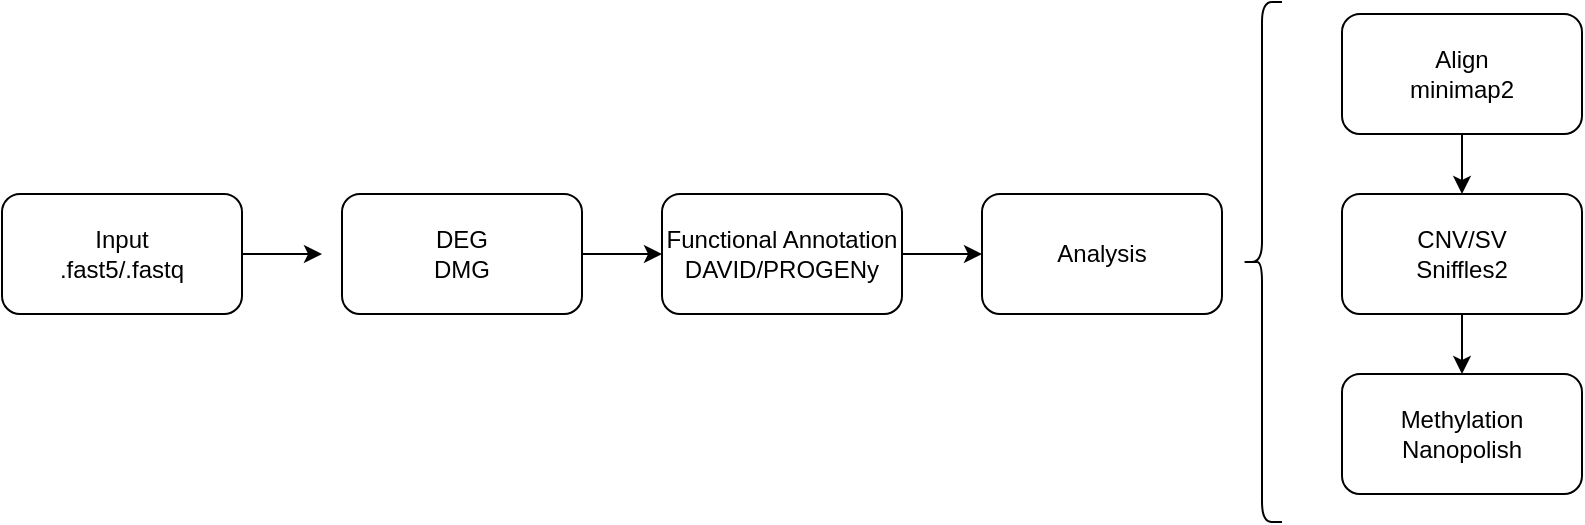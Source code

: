 <mxfile version="24.5.3" type="github">
  <diagram id="C5RBs43oDa-KdzZeNtuy" name="Page-1">
    <mxGraphModel dx="906" dy="631" grid="1" gridSize="10" guides="1" tooltips="1" connect="1" arrows="1" fold="1" page="1" pageScale="1" pageWidth="827" pageHeight="1169" math="0" shadow="0">
      <root>
        <mxCell id="WIyWlLk6GJQsqaUBKTNV-0" />
        <mxCell id="WIyWlLk6GJQsqaUBKTNV-1" parent="WIyWlLk6GJQsqaUBKTNV-0" />
        <mxCell id="T_ZoQTTc3kzyoSvQndt8-2" value="" style="edgeStyle=orthogonalEdgeStyle;orthogonalLoop=1;jettySize=auto;html=1;" edge="1" parent="WIyWlLk6GJQsqaUBKTNV-1" source="T_ZoQTTc3kzyoSvQndt8-0">
          <mxGeometry relative="1" as="geometry">
            <mxPoint x="170" y="246" as="targetPoint" />
          </mxGeometry>
        </mxCell>
        <mxCell id="T_ZoQTTc3kzyoSvQndt8-0" value="Input&lt;div&gt;.fast5/.fastq&lt;/div&gt;" style="rounded=1;whiteSpace=wrap;html=1;fillColor=none;" vertex="1" parent="WIyWlLk6GJQsqaUBKTNV-1">
          <mxGeometry x="10" y="216" width="120" height="60" as="geometry" />
        </mxCell>
        <mxCell id="T_ZoQTTc3kzyoSvQndt8-3" value="" style="shape=curlyBracket;whiteSpace=wrap;html=1;rounded=1;labelPosition=left;verticalLabelPosition=middle;align=right;verticalAlign=middle;" vertex="1" parent="WIyWlLk6GJQsqaUBKTNV-1">
          <mxGeometry x="630" y="120" width="20" height="260" as="geometry" />
        </mxCell>
        <mxCell id="T_ZoQTTc3kzyoSvQndt8-6" value="" style="edgeStyle=orthogonalEdgeStyle;orthogonalLoop=1;jettySize=auto;html=1;" edge="1" parent="WIyWlLk6GJQsqaUBKTNV-1" source="T_ZoQTTc3kzyoSvQndt8-4" target="T_ZoQTTc3kzyoSvQndt8-5">
          <mxGeometry relative="1" as="geometry" />
        </mxCell>
        <mxCell id="T_ZoQTTc3kzyoSvQndt8-4" value="Align&lt;div&gt;minimap2&lt;/div&gt;" style="rounded=1;whiteSpace=wrap;html=1;fillColor=none;" vertex="1" parent="WIyWlLk6GJQsqaUBKTNV-1">
          <mxGeometry x="680" y="126" width="120" height="60" as="geometry" />
        </mxCell>
        <mxCell id="T_ZoQTTc3kzyoSvQndt8-8" value="" style="edgeStyle=orthogonalEdgeStyle;orthogonalLoop=1;jettySize=auto;html=1;" edge="1" parent="WIyWlLk6GJQsqaUBKTNV-1" source="T_ZoQTTc3kzyoSvQndt8-5" target="T_ZoQTTc3kzyoSvQndt8-7">
          <mxGeometry relative="1" as="geometry" />
        </mxCell>
        <mxCell id="T_ZoQTTc3kzyoSvQndt8-5" value="CNV/SV&lt;div&gt;Sniffles2&lt;/div&gt;" style="rounded=1;whiteSpace=wrap;html=1;fillColor=none;" vertex="1" parent="WIyWlLk6GJQsqaUBKTNV-1">
          <mxGeometry x="680" y="216" width="120" height="60" as="geometry" />
        </mxCell>
        <mxCell id="T_ZoQTTc3kzyoSvQndt8-7" value="Methylation&lt;div&gt;Nanopolish&lt;/div&gt;" style="whiteSpace=wrap;html=1;fillColor=none;rounded=1;" vertex="1" parent="WIyWlLk6GJQsqaUBKTNV-1">
          <mxGeometry x="680" y="306" width="120" height="60" as="geometry" />
        </mxCell>
        <mxCell id="T_ZoQTTc3kzyoSvQndt8-13" value="" style="edgeStyle=orthogonalEdgeStyle;orthogonalLoop=1;jettySize=auto;html=1;" edge="1" parent="WIyWlLk6GJQsqaUBKTNV-1" source="T_ZoQTTc3kzyoSvQndt8-11" target="T_ZoQTTc3kzyoSvQndt8-12">
          <mxGeometry relative="1" as="geometry" />
        </mxCell>
        <mxCell id="T_ZoQTTc3kzyoSvQndt8-11" value="DEG&lt;div&gt;DMG&lt;/div&gt;" style="rounded=1;whiteSpace=wrap;html=1;fillColor=none;" vertex="1" parent="WIyWlLk6GJQsqaUBKTNV-1">
          <mxGeometry x="180" y="216" width="120" height="60" as="geometry" />
        </mxCell>
        <mxCell id="T_ZoQTTc3kzyoSvQndt8-15" value="" style="edgeStyle=orthogonalEdgeStyle;orthogonalLoop=1;jettySize=auto;html=1;" edge="1" parent="WIyWlLk6GJQsqaUBKTNV-1" source="T_ZoQTTc3kzyoSvQndt8-12" target="T_ZoQTTc3kzyoSvQndt8-14">
          <mxGeometry relative="1" as="geometry" />
        </mxCell>
        <mxCell id="T_ZoQTTc3kzyoSvQndt8-12" value="Functional Annotation&lt;div&gt;DAVID/PROGENy&lt;/div&gt;" style="whiteSpace=wrap;html=1;fillColor=none;rounded=1;" vertex="1" parent="WIyWlLk6GJQsqaUBKTNV-1">
          <mxGeometry x="340" y="216" width="120" height="60" as="geometry" />
        </mxCell>
        <mxCell id="T_ZoQTTc3kzyoSvQndt8-14" value="Analysis" style="whiteSpace=wrap;html=1;fillColor=none;rounded=1;" vertex="1" parent="WIyWlLk6GJQsqaUBKTNV-1">
          <mxGeometry x="500" y="216" width="120" height="60" as="geometry" />
        </mxCell>
      </root>
    </mxGraphModel>
  </diagram>
</mxfile>

